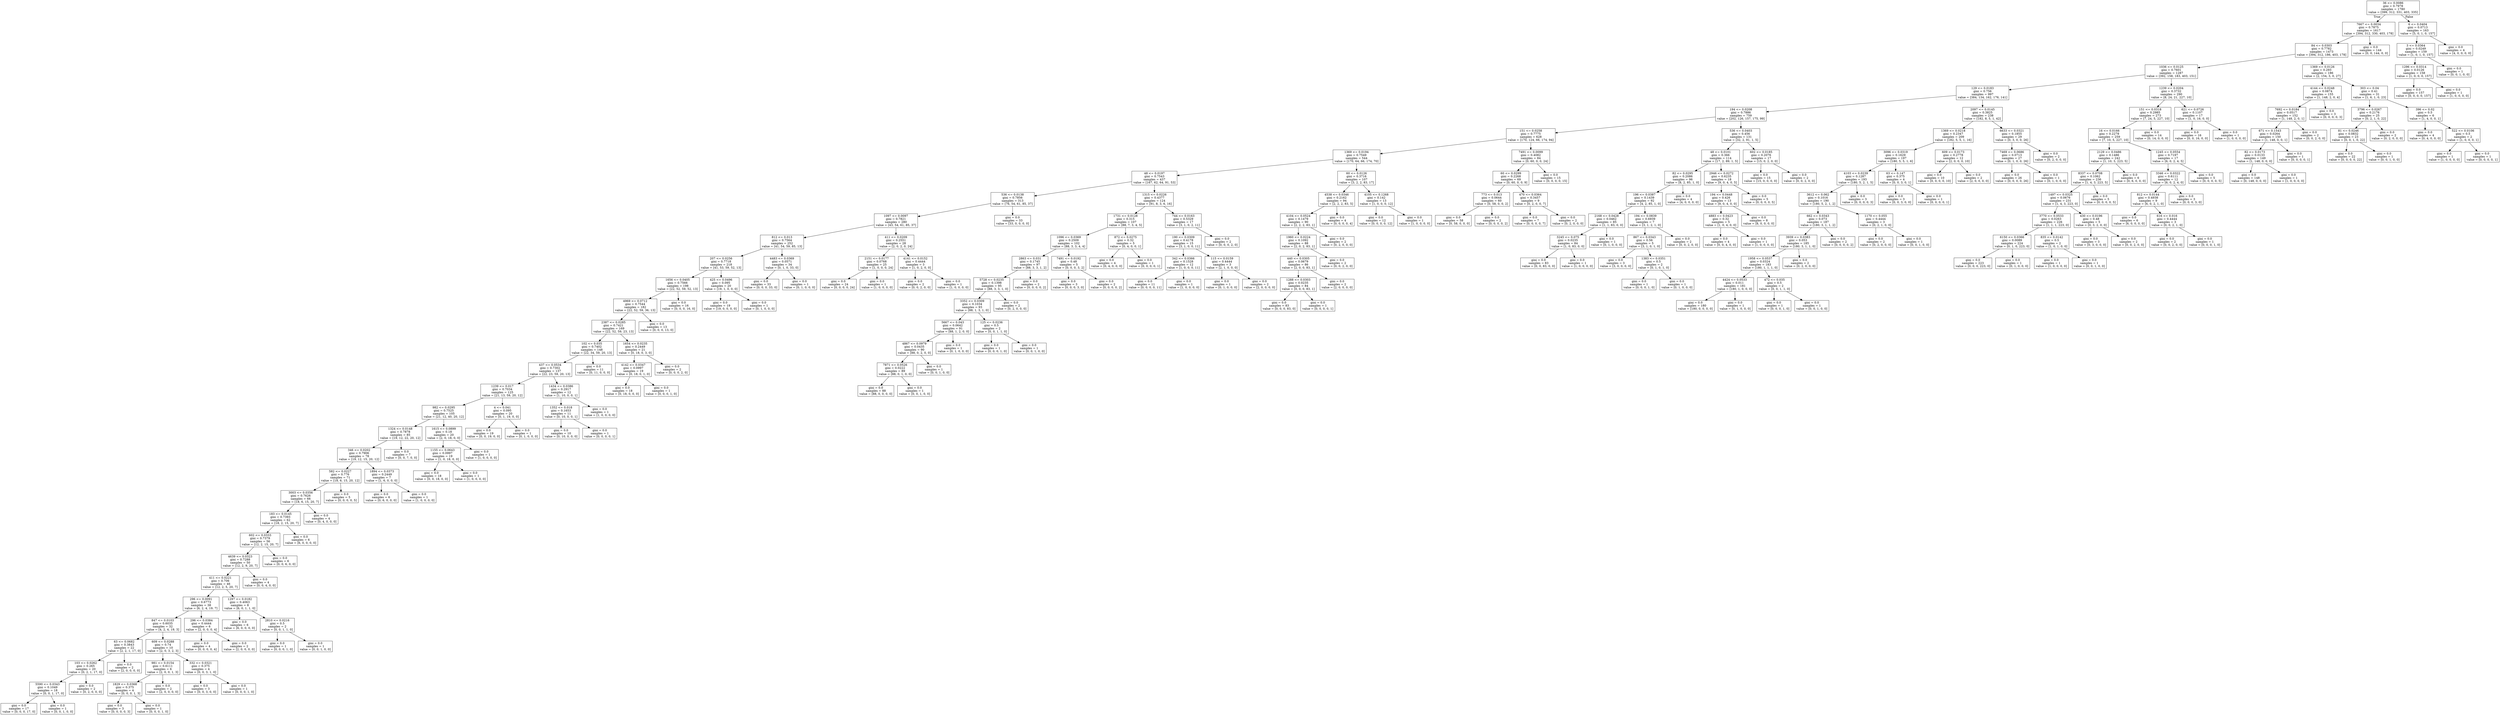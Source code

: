 digraph Tree {
node [shape=box] ;
0 [label="36 <= 0.0086\ngini = 0.7978\nsamples = 1780\nvalue = [399, 312, 331, 403, 335]"] ;
1 [label="7667 <= 0.0034\ngini = 0.7875\nsamples = 1617\nvalue = [394, 312, 330, 403, 178]"] ;
0 -> 1 [labeldistance=2.5, labelangle=45, headlabel="True"] ;
2 [label="84 <= 0.0303\ngini = 0.7782\nsamples = 1473\nvalue = [394, 312, 186, 403, 178]"] ;
1 -> 2 ;
3 [label="1036 <= 0.0125\ngini = 0.7601\nsamples = 1287\nvalue = [392, 158, 183, 403, 151]"] ;
2 -> 3 ;
4 [label="129 <= 0.0183\ngini = 0.756\nsamples = 997\nvalue = [384, 134, 162, 176, 141]"] ;
3 -> 4 ;
5 [label="194 <= 0.0208\ngini = 0.7886\nsamples = 759\nvalue = [202, 126, 157, 175, 99]"] ;
4 -> 5 ;
6 [label="151 <= 0.0258\ngini = 0.7775\nsamples = 628\nvalue = [170, 124, 66, 174, 94]"] ;
5 -> 6 ;
7 [label="1369 <= 0.0194\ngini = 0.7549\nsamples = 544\nvalue = [170, 64, 66, 174, 70]"] ;
6 -> 7 ;
8 [label="48 <= 0.0197\ngini = 0.7543\nsamples = 437\nvalue = [167, 62, 64, 91, 53]"] ;
7 -> 8 ;
9 [label="536 <= 0.0138\ngini = 0.7856\nsamples = 313\nvalue = [76, 54, 61, 85, 37]"] ;
8 -> 9 ;
10 [label="1097 <= 0.0097\ngini = 0.7821\nsamples = 280\nvalue = [43, 54, 61, 85, 37]"] ;
9 -> 10 ;
11 [label="812 <= 0.013\ngini = 0.7564\nsamples = 252\nvalue = [41, 54, 59, 85, 13]"] ;
10 -> 11 ;
12 [label="207 <= 0.0256\ngini = 0.7718\nsamples = 218\nvalue = [41, 53, 59, 52, 13]"] ;
11 -> 12 ;
13 [label="1656 <= 0.0405\ngini = 0.7566\nsamples = 198\nvalue = [22, 52, 59, 52, 13]"] ;
12 -> 13 ;
14 [label="4969 <= 0.0712\ngini = 0.7544\nsamples = 182\nvalue = [22, 52, 59, 36, 13]"] ;
13 -> 14 ;
15 [label="2387 <= 0.0285\ngini = 0.7421\nsamples = 169\nvalue = [22, 52, 59, 23, 13]"] ;
14 -> 15 ;
16 [label="102 <= 0.035\ngini = 0.7402\nsamples = 148\nvalue = [22, 34, 59, 20, 13]"] ;
15 -> 16 ;
17 [label="437 <= 0.0534\ngini = 0.7302\nsamples = 137\nvalue = [22, 23, 59, 20, 13]"] ;
16 -> 17 ;
18 [label="1239 <= 0.017\ngini = 0.7034\nsamples = 125\nvalue = [21, 13, 59, 20, 12]"] ;
17 -> 18 ;
19 [label="982 <= 0.0295\ngini = 0.7525\nsamples = 105\nvalue = [21, 12, 40, 20, 12]"] ;
18 -> 19 ;
20 [label="1324 <= 0.0148\ngini = 0.7878\nsamples = 85\nvalue = [19, 12, 22, 20, 12]"] ;
19 -> 20 ;
21 [label="346 <= 0.0202\ngini = 0.7906\nsamples = 78\nvalue = [19, 12, 15, 20, 12]"] ;
20 -> 21 ;
22 [label="582 <= 0.0227\ngini = 0.776\nsamples = 71\nvalue = [18, 6, 15, 20, 12]"] ;
21 -> 22 ;
23 [label="3003 <= 0.0356\ngini = 0.7626\nsamples = 66\nvalue = [18, 6, 15, 20, 7]"] ;
22 -> 23 ;
24 [label="183 <= 0.0145\ngini = 0.7393\nsamples = 62\nvalue = [18, 2, 15, 20, 7]"] ;
23 -> 24 ;
25 [label="602 <= 0.0333\ngini = 0.7379\nsamples = 56\nvalue = [12, 2, 15, 20, 7]"] ;
24 -> 25 ;
26 [label="4639 <= 0.0323\ngini = 0.7288\nsamples = 50\nvalue = [12, 2, 9, 20, 7]"] ;
25 -> 26 ;
27 [label="411 <= 0.0221\ngini = 0.706\nsamples = 46\nvalue = [12, 2, 5, 20, 7]"] ;
26 -> 27 ;
28 [label="296 <= 0.0091\ngini = 0.6773\nsamples = 38\nvalue = [6, 2, 4, 19, 7]"] ;
27 -> 28 ;
29 [label="847 <= 0.0103\ngini = 0.6035\nsamples = 32\nvalue = [4, 2, 4, 19, 3]"] ;
28 -> 29 ;
30 [label="63 <= 0.0682\ngini = 0.3843\nsamples = 22\nvalue = [2, 2, 1, 17, 0]"] ;
29 -> 30 ;
31 [label="103 <= 0.0262\ngini = 0.265\nsamples = 20\nvalue = [0, 2, 1, 17, 0]"] ;
30 -> 31 ;
32 [label="5590 <= 0.0343\ngini = 0.1049\nsamples = 18\nvalue = [0, 0, 1, 17, 0]"] ;
31 -> 32 ;
33 [label="gini = 0.0\nsamples = 17\nvalue = [0, 0, 0, 17, 0]"] ;
32 -> 33 ;
34 [label="gini = 0.0\nsamples = 1\nvalue = [0, 0, 1, 0, 0]"] ;
32 -> 34 ;
35 [label="gini = 0.0\nsamples = 2\nvalue = [0, 2, 0, 0, 0]"] ;
31 -> 35 ;
36 [label="gini = 0.0\nsamples = 2\nvalue = [2, 0, 0, 0, 0]"] ;
30 -> 36 ;
37 [label="609 <= 0.0288\ngini = 0.74\nsamples = 10\nvalue = [2, 0, 3, 2, 3]"] ;
29 -> 37 ;
38 [label="981 <= 0.0154\ngini = 0.6111\nsamples = 6\nvalue = [2, 0, 0, 1, 3]"] ;
37 -> 38 ;
39 [label="1829 <= 0.0368\ngini = 0.375\nsamples = 4\nvalue = [0, 0, 0, 1, 3]"] ;
38 -> 39 ;
40 [label="gini = 0.0\nsamples = 3\nvalue = [0, 0, 0, 0, 3]"] ;
39 -> 40 ;
41 [label="gini = 0.0\nsamples = 1\nvalue = [0, 0, 0, 1, 0]"] ;
39 -> 41 ;
42 [label="gini = 0.0\nsamples = 2\nvalue = [2, 0, 0, 0, 0]"] ;
38 -> 42 ;
43 [label="332 <= 0.0321\ngini = 0.375\nsamples = 4\nvalue = [0, 0, 3, 1, 0]"] ;
37 -> 43 ;
44 [label="gini = 0.0\nsamples = 3\nvalue = [0, 0, 3, 0, 0]"] ;
43 -> 44 ;
45 [label="gini = 0.0\nsamples = 1\nvalue = [0, 0, 0, 1, 0]"] ;
43 -> 45 ;
46 [label="296 <= 0.0384\ngini = 0.4444\nsamples = 6\nvalue = [2, 0, 0, 0, 4]"] ;
28 -> 46 ;
47 [label="gini = 0.0\nsamples = 4\nvalue = [0, 0, 0, 0, 4]"] ;
46 -> 47 ;
48 [label="gini = 0.0\nsamples = 2\nvalue = [2, 0, 0, 0, 0]"] ;
46 -> 48 ;
49 [label="1297 <= 0.0182\ngini = 0.4063\nsamples = 8\nvalue = [6, 0, 1, 1, 0]"] ;
27 -> 49 ;
50 [label="gini = 0.0\nsamples = 6\nvalue = [6, 0, 0, 0, 0]"] ;
49 -> 50 ;
51 [label="2810 <= 0.0216\ngini = 0.5\nsamples = 2\nvalue = [0, 0, 1, 1, 0]"] ;
49 -> 51 ;
52 [label="gini = 0.0\nsamples = 1\nvalue = [0, 0, 0, 1, 0]"] ;
51 -> 52 ;
53 [label="gini = 0.0\nsamples = 1\nvalue = [0, 0, 1, 0, 0]"] ;
51 -> 53 ;
54 [label="gini = 0.0\nsamples = 4\nvalue = [0, 0, 4, 0, 0]"] ;
26 -> 54 ;
55 [label="gini = 0.0\nsamples = 6\nvalue = [0, 0, 6, 0, 0]"] ;
25 -> 55 ;
56 [label="gini = 0.0\nsamples = 6\nvalue = [6, 0, 0, 0, 0]"] ;
24 -> 56 ;
57 [label="gini = 0.0\nsamples = 4\nvalue = [0, 4, 0, 0, 0]"] ;
23 -> 57 ;
58 [label="gini = 0.0\nsamples = 5\nvalue = [0, 0, 0, 0, 5]"] ;
22 -> 58 ;
59 [label="1894 <= 0.0373\ngini = 0.2449\nsamples = 7\nvalue = [1, 6, 0, 0, 0]"] ;
21 -> 59 ;
60 [label="gini = 0.0\nsamples = 6\nvalue = [0, 6, 0, 0, 0]"] ;
59 -> 60 ;
61 [label="gini = 0.0\nsamples = 1\nvalue = [1, 0, 0, 0, 0]"] ;
59 -> 61 ;
62 [label="gini = 0.0\nsamples = 7\nvalue = [0, 0, 7, 0, 0]"] ;
20 -> 62 ;
63 [label="1615 <= 0.0899\ngini = 0.18\nsamples = 20\nvalue = [2, 0, 18, 0, 0]"] ;
19 -> 63 ;
64 [label="1155 <= 0.0643\ngini = 0.0997\nsamples = 19\nvalue = [1, 0, 18, 0, 0]"] ;
63 -> 64 ;
65 [label="gini = 0.0\nsamples = 18\nvalue = [0, 0, 18, 0, 0]"] ;
64 -> 65 ;
66 [label="gini = 0.0\nsamples = 1\nvalue = [1, 0, 0, 0, 0]"] ;
64 -> 66 ;
67 [label="gini = 0.0\nsamples = 1\nvalue = [1, 0, 0, 0, 0]"] ;
63 -> 67 ;
68 [label="4 <= 0.041\ngini = 0.095\nsamples = 20\nvalue = [0, 1, 19, 0, 0]"] ;
18 -> 68 ;
69 [label="gini = 0.0\nsamples = 19\nvalue = [0, 0, 19, 0, 0]"] ;
68 -> 69 ;
70 [label="gini = 0.0\nsamples = 1\nvalue = [0, 1, 0, 0, 0]"] ;
68 -> 70 ;
71 [label="1434 <= 0.0386\ngini = 0.2917\nsamples = 12\nvalue = [1, 10, 0, 0, 1]"] ;
17 -> 71 ;
72 [label="1352 <= 0.018\ngini = 0.1653\nsamples = 11\nvalue = [0, 10, 0, 0, 1]"] ;
71 -> 72 ;
73 [label="gini = 0.0\nsamples = 10\nvalue = [0, 10, 0, 0, 0]"] ;
72 -> 73 ;
74 [label="gini = 0.0\nsamples = 1\nvalue = [0, 0, 0, 0, 1]"] ;
72 -> 74 ;
75 [label="gini = 0.0\nsamples = 1\nvalue = [1, 0, 0, 0, 0]"] ;
71 -> 75 ;
76 [label="gini = 0.0\nsamples = 11\nvalue = [0, 11, 0, 0, 0]"] ;
16 -> 76 ;
77 [label="1654 <= 0.0235\ngini = 0.2449\nsamples = 21\nvalue = [0, 18, 0, 3, 0]"] ;
15 -> 77 ;
78 [label="4142 <= 0.0347\ngini = 0.0997\nsamples = 19\nvalue = [0, 18, 0, 1, 0]"] ;
77 -> 78 ;
79 [label="gini = 0.0\nsamples = 18\nvalue = [0, 18, 0, 0, 0]"] ;
78 -> 79 ;
80 [label="gini = 0.0\nsamples = 1\nvalue = [0, 0, 0, 1, 0]"] ;
78 -> 80 ;
81 [label="gini = 0.0\nsamples = 2\nvalue = [0, 0, 0, 2, 0]"] ;
77 -> 81 ;
82 [label="gini = 0.0\nsamples = 13\nvalue = [0, 0, 0, 13, 0]"] ;
14 -> 82 ;
83 [label="gini = 0.0\nsamples = 16\nvalue = [0, 0, 0, 16, 0]"] ;
13 -> 83 ;
84 [label="425 <= 0.0496\ngini = 0.095\nsamples = 20\nvalue = [19, 1, 0, 0, 0]"] ;
12 -> 84 ;
85 [label="gini = 0.0\nsamples = 19\nvalue = [19, 0, 0, 0, 0]"] ;
84 -> 85 ;
86 [label="gini = 0.0\nsamples = 1\nvalue = [0, 1, 0, 0, 0]"] ;
84 -> 86 ;
87 [label="4483 <= 0.0369\ngini = 0.0571\nsamples = 34\nvalue = [0, 1, 0, 33, 0]"] ;
11 -> 87 ;
88 [label="gini = 0.0\nsamples = 33\nvalue = [0, 0, 0, 33, 0]"] ;
87 -> 88 ;
89 [label="gini = 0.0\nsamples = 1\nvalue = [0, 1, 0, 0, 0]"] ;
87 -> 89 ;
90 [label="411 <= 0.0209\ngini = 0.2551\nsamples = 28\nvalue = [2, 0, 2, 0, 24]"] ;
10 -> 90 ;
91 [label="2151 <= 0.0177\ngini = 0.0768\nsamples = 25\nvalue = [1, 0, 0, 0, 24]"] ;
90 -> 91 ;
92 [label="gini = 0.0\nsamples = 24\nvalue = [0, 0, 0, 0, 24]"] ;
91 -> 92 ;
93 [label="gini = 0.0\nsamples = 1\nvalue = [1, 0, 0, 0, 0]"] ;
91 -> 93 ;
94 [label="4141 <= 0.0152\ngini = 0.4444\nsamples = 3\nvalue = [1, 0, 2, 0, 0]"] ;
90 -> 94 ;
95 [label="gini = 0.0\nsamples = 2\nvalue = [0, 0, 2, 0, 0]"] ;
94 -> 95 ;
96 [label="gini = 0.0\nsamples = 1\nvalue = [1, 0, 0, 0, 0]"] ;
94 -> 96 ;
97 [label="gini = 0.0\nsamples = 33\nvalue = [33, 0, 0, 0, 0]"] ;
9 -> 97 ;
98 [label="1315 <= 0.0226\ngini = 0.4377\nsamples = 124\nvalue = [91, 8, 3, 6, 16]"] ;
8 -> 98 ;
99 [label="1731 <= 0.0128\ngini = 0.315\nsamples = 107\nvalue = [88, 7, 3, 4, 5]"] ;
98 -> 99 ;
100 [label="1096 <= 0.0369\ngini = 0.2509\nsamples = 102\nvalue = [88, 3, 3, 4, 4]"] ;
99 -> 100 ;
101 [label="2863 <= 0.031\ngini = 0.1745\nsamples = 97\nvalue = [88, 3, 3, 1, 2]"] ;
100 -> 101 ;
102 [label="5728 <= 0.0235\ngini = 0.1398\nsamples = 95\nvalue = [88, 3, 3, 1, 0]"] ;
101 -> 102 ;
103 [label="3352 <= 0.0309\ngini = 0.1034\nsamples = 93\nvalue = [88, 1, 3, 1, 0]"] ;
102 -> 103 ;
104 [label="5667 <= 0.043\ngini = 0.0642\nsamples = 91\nvalue = [88, 1, 2, 0, 0]"] ;
103 -> 104 ;
105 [label="4867 <= 0.0979\ngini = 0.0435\nsamples = 90\nvalue = [88, 0, 2, 0, 0]"] ;
104 -> 105 ;
106 [label="7871 <= 0.0526\ngini = 0.0222\nsamples = 89\nvalue = [88, 0, 1, 0, 0]"] ;
105 -> 106 ;
107 [label="gini = 0.0\nsamples = 88\nvalue = [88, 0, 0, 0, 0]"] ;
106 -> 107 ;
108 [label="gini = 0.0\nsamples = 1\nvalue = [0, 0, 1, 0, 0]"] ;
106 -> 108 ;
109 [label="gini = 0.0\nsamples = 1\nvalue = [0, 0, 1, 0, 0]"] ;
105 -> 109 ;
110 [label="gini = 0.0\nsamples = 1\nvalue = [0, 1, 0, 0, 0]"] ;
104 -> 110 ;
111 [label="125 <= 0.0236\ngini = 0.5\nsamples = 2\nvalue = [0, 0, 1, 1, 0]"] ;
103 -> 111 ;
112 [label="gini = 0.0\nsamples = 1\nvalue = [0, 0, 0, 1, 0]"] ;
111 -> 112 ;
113 [label="gini = 0.0\nsamples = 1\nvalue = [0, 0, 1, 0, 0]"] ;
111 -> 113 ;
114 [label="gini = 0.0\nsamples = 2\nvalue = [0, 2, 0, 0, 0]"] ;
102 -> 114 ;
115 [label="gini = 0.0\nsamples = 2\nvalue = [0, 0, 0, 0, 2]"] ;
101 -> 115 ;
116 [label="7491 <= 0.0192\ngini = 0.48\nsamples = 5\nvalue = [0, 0, 0, 3, 2]"] ;
100 -> 116 ;
117 [label="gini = 0.0\nsamples = 3\nvalue = [0, 0, 0, 3, 0]"] ;
116 -> 117 ;
118 [label="gini = 0.0\nsamples = 2\nvalue = [0, 0, 0, 0, 2]"] ;
116 -> 118 ;
119 [label="872 <= 0.0275\ngini = 0.32\nsamples = 5\nvalue = [0, 4, 0, 0, 1]"] ;
99 -> 119 ;
120 [label="gini = 0.0\nsamples = 4\nvalue = [0, 4, 0, 0, 0]"] ;
119 -> 120 ;
121 [label="gini = 0.0\nsamples = 1\nvalue = [0, 0, 0, 0, 1]"] ;
119 -> 121 ;
122 [label="744 <= 0.0163\ngini = 0.5329\nsamples = 17\nvalue = [3, 1, 0, 2, 11]"] ;
98 -> 122 ;
123 [label="190 <= 0.0309\ngini = 0.4178\nsamples = 15\nvalue = [3, 1, 0, 0, 11]"] ;
122 -> 123 ;
124 [label="342 <= 0.0366\ngini = 0.1528\nsamples = 12\nvalue = [1, 0, 0, 0, 11]"] ;
123 -> 124 ;
125 [label="gini = 0.0\nsamples = 11\nvalue = [0, 0, 0, 0, 11]"] ;
124 -> 125 ;
126 [label="gini = 0.0\nsamples = 1\nvalue = [1, 0, 0, 0, 0]"] ;
124 -> 126 ;
127 [label="115 <= 0.0159\ngini = 0.4444\nsamples = 3\nvalue = [2, 1, 0, 0, 0]"] ;
123 -> 127 ;
128 [label="gini = 0.0\nsamples = 1\nvalue = [0, 1, 0, 0, 0]"] ;
127 -> 128 ;
129 [label="gini = 0.0\nsamples = 2\nvalue = [2, 0, 0, 0, 0]"] ;
127 -> 129 ;
130 [label="gini = 0.0\nsamples = 2\nvalue = [0, 0, 0, 2, 0]"] ;
122 -> 130 ;
131 [label="60 <= 0.0126\ngini = 0.3716\nsamples = 107\nvalue = [3, 2, 2, 83, 17]"] ;
7 -> 131 ;
132 [label="4538 <= 0.0346\ngini = 0.2162\nsamples = 94\nvalue = [2, 2, 2, 83, 5]"] ;
131 -> 132 ;
133 [label="4104 <= 0.0524\ngini = 0.1479\nsamples = 90\nvalue = [2, 2, 2, 83, 1]"] ;
132 -> 133 ;
134 [label="1960 <= 0.0224\ngini = 0.1092\nsamples = 88\nvalue = [2, 0, 2, 83, 1]"] ;
133 -> 134 ;
135 [label="440 <= 0.0305\ngini = 0.0679\nsamples = 86\nvalue = [2, 0, 0, 83, 1]"] ;
134 -> 135 ;
136 [label="1288 <= 0.0303\ngini = 0.0235\nsamples = 84\nvalue = [0, 0, 0, 83, 1]"] ;
135 -> 136 ;
137 [label="gini = 0.0\nsamples = 83\nvalue = [0, 0, 0, 83, 0]"] ;
136 -> 137 ;
138 [label="gini = 0.0\nsamples = 1\nvalue = [0, 0, 0, 0, 1]"] ;
136 -> 138 ;
139 [label="gini = 0.0\nsamples = 2\nvalue = [2, 0, 0, 0, 0]"] ;
135 -> 139 ;
140 [label="gini = 0.0\nsamples = 2\nvalue = [0, 0, 2, 0, 0]"] ;
134 -> 140 ;
141 [label="gini = 0.0\nsamples = 2\nvalue = [0, 2, 0, 0, 0]"] ;
133 -> 141 ;
142 [label="gini = 0.0\nsamples = 4\nvalue = [0, 0, 0, 0, 4]"] ;
132 -> 142 ;
143 [label="4105 <= 0.1268\ngini = 0.142\nsamples = 13\nvalue = [1, 0, 0, 0, 12]"] ;
131 -> 143 ;
144 [label="gini = 0.0\nsamples = 12\nvalue = [0, 0, 0, 0, 12]"] ;
143 -> 144 ;
145 [label="gini = 0.0\nsamples = 1\nvalue = [1, 0, 0, 0, 0]"] ;
143 -> 145 ;
146 [label="7491 <= 0.0099\ngini = 0.4082\nsamples = 84\nvalue = [0, 60, 0, 0, 24]"] ;
6 -> 146 ;
147 [label="60 <= 0.0299\ngini = 0.2268\nsamples = 69\nvalue = [0, 60, 0, 0, 9]"] ;
146 -> 147 ;
148 [label="773 <= 0.013\ngini = 0.0644\nsamples = 60\nvalue = [0, 58, 0, 0, 2]"] ;
147 -> 148 ;
149 [label="gini = 0.0\nsamples = 58\nvalue = [0, 58, 0, 0, 0]"] ;
148 -> 149 ;
150 [label="gini = 0.0\nsamples = 2\nvalue = [0, 0, 0, 0, 2]"] ;
148 -> 150 ;
151 [label="470 <= 0.0364\ngini = 0.3457\nsamples = 9\nvalue = [0, 2, 0, 0, 7]"] ;
147 -> 151 ;
152 [label="gini = 0.0\nsamples = 7\nvalue = [0, 0, 0, 0, 7]"] ;
151 -> 152 ;
153 [label="gini = 0.0\nsamples = 2\nvalue = [0, 2, 0, 0, 0]"] ;
151 -> 153 ;
154 [label="gini = 0.0\nsamples = 15\nvalue = [0, 0, 0, 0, 15]"] ;
146 -> 154 ;
155 [label="536 <= 0.0403\ngini = 0.456\nsamples = 131\nvalue = [32, 2, 91, 1, 5]"] ;
5 -> 155 ;
156 [label="48 <= 0.0101\ngini = 0.366\nsamples = 114\nvalue = [17, 2, 89, 1, 5]"] ;
155 -> 156 ;
157 [label="82 <= 0.0295\ngini = 0.2086\nsamples = 96\nvalue = [8, 2, 85, 1, 0]"] ;
156 -> 157 ;
158 [label="196 <= 0.0387\ngini = 0.1439\nsamples = 92\nvalue = [4, 2, 85, 1, 0]"] ;
157 -> 158 ;
159 [label="2168 <= 0.0428\ngini = 0.0462\nsamples = 85\nvalue = [1, 1, 83, 0, 0]"] ;
158 -> 159 ;
160 [label="3245 <= 0.075\ngini = 0.0235\nsamples = 84\nvalue = [1, 0, 83, 0, 0]"] ;
159 -> 160 ;
161 [label="gini = 0.0\nsamples = 83\nvalue = [0, 0, 83, 0, 0]"] ;
160 -> 161 ;
162 [label="gini = 0.0\nsamples = 1\nvalue = [1, 0, 0, 0, 0]"] ;
160 -> 162 ;
163 [label="gini = 0.0\nsamples = 1\nvalue = [0, 1, 0, 0, 0]"] ;
159 -> 163 ;
164 [label="194 <= 0.0839\ngini = 0.6939\nsamples = 7\nvalue = [3, 1, 2, 1, 0]"] ;
158 -> 164 ;
165 [label="867 <= 0.0343\ngini = 0.56\nsamples = 5\nvalue = [3, 1, 0, 1, 0]"] ;
164 -> 165 ;
166 [label="gini = 0.0\nsamples = 3\nvalue = [3, 0, 0, 0, 0]"] ;
165 -> 166 ;
167 [label="1383 <= 0.0351\ngini = 0.5\nsamples = 2\nvalue = [0, 1, 0, 1, 0]"] ;
165 -> 167 ;
168 [label="gini = 0.0\nsamples = 1\nvalue = [0, 0, 0, 1, 0]"] ;
167 -> 168 ;
169 [label="gini = 0.0\nsamples = 1\nvalue = [0, 1, 0, 0, 0]"] ;
167 -> 169 ;
170 [label="gini = 0.0\nsamples = 2\nvalue = [0, 0, 2, 0, 0]"] ;
164 -> 170 ;
171 [label="gini = 0.0\nsamples = 4\nvalue = [4, 0, 0, 0, 0]"] ;
157 -> 171 ;
172 [label="2946 <= 0.0272\ngini = 0.6235\nsamples = 18\nvalue = [9, 0, 4, 0, 5]"] ;
156 -> 172 ;
173 [label="194 <= 0.0448\ngini = 0.426\nsamples = 13\nvalue = [9, 0, 4, 0, 0]"] ;
172 -> 173 ;
174 [label="4883 <= 0.0423\ngini = 0.32\nsamples = 5\nvalue = [1, 0, 4, 0, 0]"] ;
173 -> 174 ;
175 [label="gini = 0.0\nsamples = 4\nvalue = [0, 0, 4, 0, 0]"] ;
174 -> 175 ;
176 [label="gini = 0.0\nsamples = 1\nvalue = [1, 0, 0, 0, 0]"] ;
174 -> 176 ;
177 [label="gini = 0.0\nsamples = 8\nvalue = [8, 0, 0, 0, 0]"] ;
173 -> 177 ;
178 [label="gini = 0.0\nsamples = 5\nvalue = [0, 0, 0, 0, 5]"] ;
172 -> 178 ;
179 [label="602 <= 0.0185\ngini = 0.2076\nsamples = 17\nvalue = [15, 0, 2, 0, 0]"] ;
155 -> 179 ;
180 [label="gini = 0.0\nsamples = 15\nvalue = [15, 0, 0, 0, 0]"] ;
179 -> 180 ;
181 [label="gini = 0.0\nsamples = 2\nvalue = [0, 0, 2, 0, 0]"] ;
179 -> 181 ;
182 [label="2097 <= 0.0145\ngini = 0.3825\nsamples = 238\nvalue = [182, 8, 5, 1, 42]"] ;
4 -> 182 ;
183 [label="1369 <= 0.0218\ngini = 0.2347\nsamples = 209\nvalue = [182, 5, 5, 1, 16]"] ;
182 -> 183 ;
184 [label="3096 <= 0.0319\ngini = 0.1629\nsamples = 197\nvalue = [180, 5, 5, 1, 6]"] ;
183 -> 184 ;
185 [label="4103 <= 0.0239\ngini = 0.1287\nsamples = 193\nvalue = [180, 5, 2, 1, 5]"] ;
184 -> 185 ;
186 [label="3612 <= 0.062\ngini = 0.1016\nsamples = 190\nvalue = [180, 5, 2, 1, 2]"] ;
185 -> 186 ;
187 [label="662 <= 0.0343\ngini = 0.073\nsamples = 187\nvalue = [180, 3, 1, 1, 2]"] ;
186 -> 187 ;
188 [label="3939 <= 0.0383\ngini = 0.053\nsamples = 185\nvalue = [180, 3, 1, 1, 0]"] ;
187 -> 188 ;
189 [label="1958 <= 0.0537\ngini = 0.0324\nsamples = 183\nvalue = [180, 1, 1, 1, 0]"] ;
188 -> 189 ;
190 [label="4424 <= 0.0533\ngini = 0.011\nsamples = 181\nvalue = [180, 1, 0, 0, 0]"] ;
189 -> 190 ;
191 [label="gini = 0.0\nsamples = 180\nvalue = [180, 0, 0, 0, 0]"] ;
190 -> 191 ;
192 [label="gini = 0.0\nsamples = 1\nvalue = [0, 1, 0, 0, 0]"] ;
190 -> 192 ;
193 [label="472 <= 0.035\ngini = 0.5\nsamples = 2\nvalue = [0, 0, 1, 1, 0]"] ;
189 -> 193 ;
194 [label="gini = 0.0\nsamples = 1\nvalue = [0, 0, 0, 1, 0]"] ;
193 -> 194 ;
195 [label="gini = 0.0\nsamples = 1\nvalue = [0, 0, 1, 0, 0]"] ;
193 -> 195 ;
196 [label="gini = 0.0\nsamples = 2\nvalue = [0, 2, 0, 0, 0]"] ;
188 -> 196 ;
197 [label="gini = 0.0\nsamples = 2\nvalue = [0, 0, 0, 0, 2]"] ;
187 -> 197 ;
198 [label="1170 <= 0.055\ngini = 0.4444\nsamples = 3\nvalue = [0, 2, 1, 0, 0]"] ;
186 -> 198 ;
199 [label="gini = 0.0\nsamples = 2\nvalue = [0, 2, 0, 0, 0]"] ;
198 -> 199 ;
200 [label="gini = 0.0\nsamples = 1\nvalue = [0, 0, 1, 0, 0]"] ;
198 -> 200 ;
201 [label="gini = 0.0\nsamples = 3\nvalue = [0, 0, 0, 0, 3]"] ;
185 -> 201 ;
202 [label="63 <= 0.147\ngini = 0.375\nsamples = 4\nvalue = [0, 0, 3, 0, 1]"] ;
184 -> 202 ;
203 [label="gini = 0.0\nsamples = 3\nvalue = [0, 0, 3, 0, 0]"] ;
202 -> 203 ;
204 [label="gini = 0.0\nsamples = 1\nvalue = [0, 0, 0, 0, 1]"] ;
202 -> 204 ;
205 [label="609 <= 0.0173\ngini = 0.2778\nsamples = 12\nvalue = [2, 0, 0, 0, 10]"] ;
183 -> 205 ;
206 [label="gini = 0.0\nsamples = 10\nvalue = [0, 0, 0, 0, 10]"] ;
205 -> 206 ;
207 [label="gini = 0.0\nsamples = 2\nvalue = [2, 0, 0, 0, 0]"] ;
205 -> 207 ;
208 [label="6633 <= 0.0321\ngini = 0.1855\nsamples = 29\nvalue = [0, 3, 0, 0, 26]"] ;
182 -> 208 ;
209 [label="7469 <= 0.0686\ngini = 0.0713\nsamples = 27\nvalue = [0, 1, 0, 0, 26]"] ;
208 -> 209 ;
210 [label="gini = 0.0\nsamples = 26\nvalue = [0, 0, 0, 0, 26]"] ;
209 -> 210 ;
211 [label="gini = 0.0\nsamples = 1\nvalue = [0, 1, 0, 0, 0]"] ;
209 -> 211 ;
212 [label="gini = 0.0\nsamples = 2\nvalue = [0, 2, 0, 0, 0]"] ;
208 -> 212 ;
213 [label="1239 <= 0.0204\ngini = 0.3732\nsamples = 290\nvalue = [8, 24, 21, 227, 10]"] ;
3 -> 213 ;
214 [label="151 <= 0.0318\ngini = 0.2985\nsamples = 273\nvalue = [7, 24, 5, 227, 10]"] ;
213 -> 214 ;
215 [label="16 <= 0.0166\ngini = 0.2278\nsamples = 259\nvalue = [7, 10, 5, 227, 10]"] ;
214 -> 215 ;
216 [label="2129 <= 0.0486\ngini = 0.1486\nsamples = 242\nvalue = [1, 10, 3, 223, 5]"] ;
215 -> 216 ;
217 [label="8337 <= 0.0708\ngini = 0.1062\nsamples = 236\nvalue = [1, 4, 3, 223, 5]"] ;
216 -> 217 ;
218 [label="1497 <= 0.0325\ngini = 0.0676\nsamples = 231\nvalue = [1, 4, 3, 223, 0]"] ;
217 -> 218 ;
219 [label="3770 <= 0.0533\ngini = 0.0263\nsamples = 226\nvalue = [1, 1, 1, 223, 0]"] ;
218 -> 219 ;
220 [label="6150 <= 0.0366\ngini = 0.0089\nsamples = 224\nvalue = [0, 1, 0, 223, 0]"] ;
219 -> 220 ;
221 [label="gini = 0.0\nsamples = 223\nvalue = [0, 0, 0, 223, 0]"] ;
220 -> 221 ;
222 [label="gini = 0.0\nsamples = 1\nvalue = [0, 1, 0, 0, 0]"] ;
220 -> 222 ;
223 [label="835 <= 0.0142\ngini = 0.5\nsamples = 2\nvalue = [1, 0, 1, 0, 0]"] ;
219 -> 223 ;
224 [label="gini = 0.0\nsamples = 1\nvalue = [1, 0, 0, 0, 0]"] ;
223 -> 224 ;
225 [label="gini = 0.0\nsamples = 1\nvalue = [0, 0, 1, 0, 0]"] ;
223 -> 225 ;
226 [label="430 <= 0.0196\ngini = 0.48\nsamples = 5\nvalue = [0, 3, 2, 0, 0]"] ;
218 -> 226 ;
227 [label="gini = 0.0\nsamples = 3\nvalue = [0, 3, 0, 0, 0]"] ;
226 -> 227 ;
228 [label="gini = 0.0\nsamples = 2\nvalue = [0, 0, 2, 0, 0]"] ;
226 -> 228 ;
229 [label="gini = 0.0\nsamples = 5\nvalue = [0, 0, 0, 0, 5]"] ;
217 -> 229 ;
230 [label="gini = 0.0\nsamples = 6\nvalue = [0, 6, 0, 0, 0]"] ;
216 -> 230 ;
231 [label="1245 <= 0.0554\ngini = 0.7197\nsamples = 17\nvalue = [6, 0, 2, 4, 5]"] ;
215 -> 231 ;
232 [label="3346 <= 0.0322\ngini = 0.6111\nsamples = 12\nvalue = [6, 0, 2, 4, 0]"] ;
231 -> 232 ;
233 [label="812 <= 0.0144\ngini = 0.4938\nsamples = 9\nvalue = [6, 0, 2, 1, 0]"] ;
232 -> 233 ;
234 [label="gini = 0.0\nsamples = 6\nvalue = [6, 0, 0, 0, 0]"] ;
233 -> 234 ;
235 [label="616 <= 0.016\ngini = 0.4444\nsamples = 3\nvalue = [0, 0, 2, 1, 0]"] ;
233 -> 235 ;
236 [label="gini = 0.0\nsamples = 2\nvalue = [0, 0, 2, 0, 0]"] ;
235 -> 236 ;
237 [label="gini = 0.0\nsamples = 1\nvalue = [0, 0, 0, 1, 0]"] ;
235 -> 237 ;
238 [label="gini = 0.0\nsamples = 3\nvalue = [0, 0, 0, 3, 0]"] ;
232 -> 238 ;
239 [label="gini = 0.0\nsamples = 5\nvalue = [0, 0, 0, 0, 5]"] ;
231 -> 239 ;
240 [label="gini = 0.0\nsamples = 14\nvalue = [0, 14, 0, 0, 0]"] ;
214 -> 240 ;
241 [label="621 <= 0.0726\ngini = 0.1107\nsamples = 17\nvalue = [1, 0, 16, 0, 0]"] ;
213 -> 241 ;
242 [label="gini = 0.0\nsamples = 16\nvalue = [0, 0, 16, 0, 0]"] ;
241 -> 242 ;
243 [label="gini = 0.0\nsamples = 1\nvalue = [1, 0, 0, 0, 0]"] ;
241 -> 243 ;
244 [label="1369 <= 0.0126\ngini = 0.293\nsamples = 186\nvalue = [2, 154, 3, 0, 27]"] ;
2 -> 244 ;
245 [label="4144 <= 0.0248\ngini = 0.0874\nsamples = 155\nvalue = [1, 148, 2, 0, 4]"] ;
244 -> 245 ;
246 [label="7692 <= 0.0184\ngini = 0.0517\nsamples = 152\nvalue = [1, 148, 2, 0, 1]"] ;
245 -> 246 ;
247 [label="671 <= 0.1543\ngini = 0.0264\nsamples = 150\nvalue = [1, 148, 0, 0, 1]"] ;
246 -> 247 ;
248 [label="82 <= 0.0173\ngini = 0.0133\nsamples = 149\nvalue = [1, 148, 0, 0, 0]"] ;
247 -> 248 ;
249 [label="gini = 0.0\nsamples = 148\nvalue = [0, 148, 0, 0, 0]"] ;
248 -> 249 ;
250 [label="gini = 0.0\nsamples = 1\nvalue = [1, 0, 0, 0, 0]"] ;
248 -> 250 ;
251 [label="gini = 0.0\nsamples = 1\nvalue = [0, 0, 0, 0, 1]"] ;
247 -> 251 ;
252 [label="gini = 0.0\nsamples = 2\nvalue = [0, 0, 2, 0, 0]"] ;
246 -> 252 ;
253 [label="gini = 0.0\nsamples = 3\nvalue = [0, 0, 0, 0, 3]"] ;
245 -> 253 ;
254 [label="303 <= 0.04\ngini = 0.41\nsamples = 31\nvalue = [1, 6, 1, 0, 23]"] ;
244 -> 254 ;
255 [label="3796 <= 0.0267\ngini = 0.2176\nsamples = 25\nvalue = [0, 2, 1, 0, 22]"] ;
254 -> 255 ;
256 [label="81 <= 0.0246\ngini = 0.0832\nsamples = 23\nvalue = [0, 0, 1, 0, 22]"] ;
255 -> 256 ;
257 [label="gini = 0.0\nsamples = 22\nvalue = [0, 0, 0, 0, 22]"] ;
256 -> 257 ;
258 [label="gini = 0.0\nsamples = 1\nvalue = [0, 0, 1, 0, 0]"] ;
256 -> 258 ;
259 [label="gini = 0.0\nsamples = 2\nvalue = [0, 2, 0, 0, 0]"] ;
255 -> 259 ;
260 [label="396 <= 0.02\ngini = 0.5\nsamples = 6\nvalue = [1, 4, 0, 0, 1]"] ;
254 -> 260 ;
261 [label="gini = 0.0\nsamples = 4\nvalue = [0, 4, 0, 0, 0]"] ;
260 -> 261 ;
262 [label="522 <= 0.0106\ngini = 0.5\nsamples = 2\nvalue = [1, 0, 0, 0, 1]"] ;
260 -> 262 ;
263 [label="gini = 0.0\nsamples = 1\nvalue = [1, 0, 0, 0, 0]"] ;
262 -> 263 ;
264 [label="gini = 0.0\nsamples = 1\nvalue = [0, 0, 0, 0, 1]"] ;
262 -> 264 ;
265 [label="gini = 0.0\nsamples = 144\nvalue = [0, 0, 144, 0, 0]"] ;
1 -> 265 ;
266 [label="6 <= 0.0404\ngini = 0.0713\nsamples = 163\nvalue = [5, 0, 1, 0, 157]"] ;
0 -> 266 [labeldistance=2.5, labelangle=-45, headlabel="False"] ;
267 [label="3 <= 0.0364\ngini = 0.0249\nsamples = 159\nvalue = [1, 0, 1, 0, 157]"] ;
266 -> 267 ;
268 [label="1296 <= 0.0314\ngini = 0.0126\nsamples = 158\nvalue = [1, 0, 0, 0, 157]"] ;
267 -> 268 ;
269 [label="gini = 0.0\nsamples = 157\nvalue = [0, 0, 0, 0, 157]"] ;
268 -> 269 ;
270 [label="gini = 0.0\nsamples = 1\nvalue = [1, 0, 0, 0, 0]"] ;
268 -> 270 ;
271 [label="gini = 0.0\nsamples = 1\nvalue = [0, 0, 1, 0, 0]"] ;
267 -> 271 ;
272 [label="gini = 0.0\nsamples = 4\nvalue = [4, 0, 0, 0, 0]"] ;
266 -> 272 ;
}